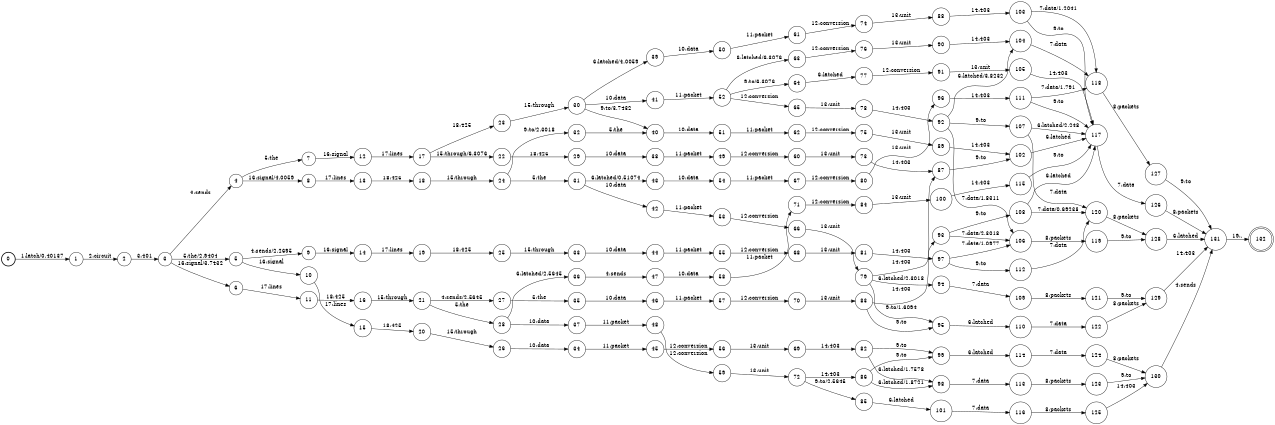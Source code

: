 digraph FST {
rankdir = LR;
size = "8.5,11";
label = "";
center = 1;
orientation = Portrait;
ranksep = "0.4";
nodesep = "0.25";
0 [label = "0", shape = circle, style = bold, fontsize = 14]
	0 -> 1 [label = "1:latch/0.40137", fontsize = 14];
1 [label = "1", shape = circle, style = solid, fontsize = 14]
	1 -> 2 [label = "2:circuit", fontsize = 14];
2 [label = "2", shape = circle, style = solid, fontsize = 14]
	2 -> 3 [label = "3:401", fontsize = 14];
3 [label = "3", shape = circle, style = solid, fontsize = 14]
	3 -> 4 [label = "4:sends", fontsize = 14];
	3 -> 5 [label = "5:the/2.9404", fontsize = 14];
	3 -> 6 [label = "16:signal/3.7432", fontsize = 14];
4 [label = "4", shape = circle, style = solid, fontsize = 14]
	4 -> 7 [label = "5:the", fontsize = 14];
	4 -> 8 [label = "16:signal/4.0059", fontsize = 14];
5 [label = "5", shape = circle, style = solid, fontsize = 14]
	5 -> 9 [label = "4:sends/2.2695", fontsize = 14];
	5 -> 10 [label = "16:signal", fontsize = 14];
6 [label = "6", shape = circle, style = solid, fontsize = 14]
	6 -> 11 [label = "17:lines", fontsize = 14];
7 [label = "7", shape = circle, style = solid, fontsize = 14]
	7 -> 12 [label = "16:signal", fontsize = 14];
8 [label = "8", shape = circle, style = solid, fontsize = 14]
	8 -> 13 [label = "17:lines", fontsize = 14];
9 [label = "9", shape = circle, style = solid, fontsize = 14]
	9 -> 14 [label = "16:signal", fontsize = 14];
10 [label = "10", shape = circle, style = solid, fontsize = 14]
	10 -> 15 [label = "17:lines", fontsize = 14];
11 [label = "11", shape = circle, style = solid, fontsize = 14]
	11 -> 16 [label = "18:425", fontsize = 14];
12 [label = "12", shape = circle, style = solid, fontsize = 14]
	12 -> 17 [label = "17:lines", fontsize = 14];
13 [label = "13", shape = circle, style = solid, fontsize = 14]
	13 -> 18 [label = "18:425", fontsize = 14];
14 [label = "14", shape = circle, style = solid, fontsize = 14]
	14 -> 19 [label = "17:lines", fontsize = 14];
15 [label = "15", shape = circle, style = solid, fontsize = 14]
	15 -> 20 [label = "18:425", fontsize = 14];
16 [label = "16", shape = circle, style = solid, fontsize = 14]
	16 -> 21 [label = "15:through", fontsize = 14];
17 [label = "17", shape = circle, style = solid, fontsize = 14]
	17 -> 22 [label = "15:through/6.3076", fontsize = 14];
	17 -> 23 [label = "18:425", fontsize = 14];
18 [label = "18", shape = circle, style = solid, fontsize = 14]
	18 -> 24 [label = "15:through", fontsize = 14];
19 [label = "19", shape = circle, style = solid, fontsize = 14]
	19 -> 25 [label = "18:425", fontsize = 14];
20 [label = "20", shape = circle, style = solid, fontsize = 14]
	20 -> 26 [label = "15:through", fontsize = 14];
21 [label = "21", shape = circle, style = solid, fontsize = 14]
	21 -> 27 [label = "4:sends/2.5645", fontsize = 14];
	21 -> 28 [label = "5:the", fontsize = 14];
22 [label = "22", shape = circle, style = solid, fontsize = 14]
	22 -> 29 [label = "18:425", fontsize = 14];
23 [label = "23", shape = circle, style = solid, fontsize = 14]
	23 -> 30 [label = "15:through", fontsize = 14];
24 [label = "24", shape = circle, style = solid, fontsize = 14]
	24 -> 31 [label = "5:the", fontsize = 14];
	24 -> 32 [label = "9:to/2.3018", fontsize = 14];
25 [label = "25", shape = circle, style = solid, fontsize = 14]
	25 -> 33 [label = "15:through", fontsize = 14];
26 [label = "26", shape = circle, style = solid, fontsize = 14]
	26 -> 34 [label = "10:data", fontsize = 14];
27 [label = "27", shape = circle, style = solid, fontsize = 14]
	27 -> 35 [label = "5:the", fontsize = 14];
28 [label = "28", shape = circle, style = solid, fontsize = 14]
	28 -> 36 [label = "6:latched/2.5645", fontsize = 14];
	28 -> 37 [label = "10:data", fontsize = 14];
29 [label = "29", shape = circle, style = solid, fontsize = 14]
	29 -> 38 [label = "10:data", fontsize = 14];
30 [label = "30", shape = circle, style = solid, fontsize = 14]
	30 -> 39 [label = "6:latched/4.0059", fontsize = 14];
	30 -> 40 [label = "9:to/3.7432", fontsize = 14];
	30 -> 41 [label = "10:data", fontsize = 14];
31 [label = "31", shape = circle, style = solid, fontsize = 14]
	31 -> 43 [label = "6:latched/0.51074", fontsize = 14];
	31 -> 42 [label = "10:data", fontsize = 14];
32 [label = "32", shape = circle, style = solid, fontsize = 14]
	32 -> 40 [label = "5:the", fontsize = 14];
33 [label = "33", shape = circle, style = solid, fontsize = 14]
	33 -> 44 [label = "10:data", fontsize = 14];
34 [label = "34", shape = circle, style = solid, fontsize = 14]
	34 -> 45 [label = "11:packet", fontsize = 14];
35 [label = "35", shape = circle, style = solid, fontsize = 14]
	35 -> 46 [label = "10:data", fontsize = 14];
36 [label = "36", shape = circle, style = solid, fontsize = 14]
	36 -> 47 [label = "4:sends", fontsize = 14];
37 [label = "37", shape = circle, style = solid, fontsize = 14]
	37 -> 48 [label = "11:packet", fontsize = 14];
38 [label = "38", shape = circle, style = solid, fontsize = 14]
	38 -> 49 [label = "11:packet", fontsize = 14];
39 [label = "39", shape = circle, style = solid, fontsize = 14]
	39 -> 50 [label = "10:data", fontsize = 14];
40 [label = "40", shape = circle, style = solid, fontsize = 14]
	40 -> 51 [label = "10:data", fontsize = 14];
41 [label = "41", shape = circle, style = solid, fontsize = 14]
	41 -> 52 [label = "11:packet", fontsize = 14];
42 [label = "42", shape = circle, style = solid, fontsize = 14]
	42 -> 53 [label = "11:packet", fontsize = 14];
43 [label = "43", shape = circle, style = solid, fontsize = 14]
	43 -> 54 [label = "10:data", fontsize = 14];
44 [label = "44", shape = circle, style = solid, fontsize = 14]
	44 -> 55 [label = "11:packet", fontsize = 14];
45 [label = "45", shape = circle, style = solid, fontsize = 14]
	45 -> 56 [label = "12:conversion", fontsize = 14];
46 [label = "46", shape = circle, style = solid, fontsize = 14]
	46 -> 57 [label = "11:packet", fontsize = 14];
47 [label = "47", shape = circle, style = solid, fontsize = 14]
	47 -> 58 [label = "10:data", fontsize = 14];
48 [label = "48", shape = circle, style = solid, fontsize = 14]
	48 -> 59 [label = "12:conversion", fontsize = 14];
49 [label = "49", shape = circle, style = solid, fontsize = 14]
	49 -> 60 [label = "12:conversion", fontsize = 14];
50 [label = "50", shape = circle, style = solid, fontsize = 14]
	50 -> 61 [label = "11:packet", fontsize = 14];
51 [label = "51", shape = circle, style = solid, fontsize = 14]
	51 -> 62 [label = "11:packet", fontsize = 14];
52 [label = "52", shape = circle, style = solid, fontsize = 14]
	52 -> 63 [label = "6:latched/6.3076", fontsize = 14];
	52 -> 64 [label = "9:to/6.3076", fontsize = 14];
	52 -> 65 [label = "12:conversion", fontsize = 14];
53 [label = "53", shape = circle, style = solid, fontsize = 14]
	53 -> 66 [label = "12:conversion", fontsize = 14];
54 [label = "54", shape = circle, style = solid, fontsize = 14]
	54 -> 67 [label = "11:packet", fontsize = 14];
55 [label = "55", shape = circle, style = solid, fontsize = 14]
	55 -> 68 [label = "12:conversion", fontsize = 14];
56 [label = "56", shape = circle, style = solid, fontsize = 14]
	56 -> 69 [label = "13:unit", fontsize = 14];
57 [label = "57", shape = circle, style = solid, fontsize = 14]
	57 -> 70 [label = "12:conversion", fontsize = 14];
58 [label = "58", shape = circle, style = solid, fontsize = 14]
	58 -> 71 [label = "11:packet", fontsize = 14];
59 [label = "59", shape = circle, style = solid, fontsize = 14]
	59 -> 72 [label = "13:unit", fontsize = 14];
60 [label = "60", shape = circle, style = solid, fontsize = 14]
	60 -> 73 [label = "13:unit", fontsize = 14];
61 [label = "61", shape = circle, style = solid, fontsize = 14]
	61 -> 74 [label = "12:conversion", fontsize = 14];
62 [label = "62", shape = circle, style = solid, fontsize = 14]
	62 -> 75 [label = "12:conversion", fontsize = 14];
63 [label = "63", shape = circle, style = solid, fontsize = 14]
	63 -> 76 [label = "12:conversion", fontsize = 14];
64 [label = "64", shape = circle, style = solid, fontsize = 14]
	64 -> 77 [label = "6:latched", fontsize = 14];
65 [label = "65", shape = circle, style = solid, fontsize = 14]
	65 -> 78 [label = "13:unit", fontsize = 14];
66 [label = "66", shape = circle, style = solid, fontsize = 14]
	66 -> 79 [label = "13:unit", fontsize = 14];
67 [label = "67", shape = circle, style = solid, fontsize = 14]
	67 -> 80 [label = "12:conversion", fontsize = 14];
68 [label = "68", shape = circle, style = solid, fontsize = 14]
	68 -> 81 [label = "13:unit", fontsize = 14];
69 [label = "69", shape = circle, style = solid, fontsize = 14]
	69 -> 82 [label = "14:403", fontsize = 14];
70 [label = "70", shape = circle, style = solid, fontsize = 14]
	70 -> 83 [label = "13:unit", fontsize = 14];
71 [label = "71", shape = circle, style = solid, fontsize = 14]
	71 -> 84 [label = "12:conversion", fontsize = 14];
72 [label = "72", shape = circle, style = solid, fontsize = 14]
	72 -> 85 [label = "9:to/2.5645", fontsize = 14];
	72 -> 86 [label = "14:403", fontsize = 14];
73 [label = "73", shape = circle, style = solid, fontsize = 14]
	73 -> 87 [label = "14:403", fontsize = 14];
74 [label = "74", shape = circle, style = solid, fontsize = 14]
	74 -> 88 [label = "13:unit", fontsize = 14];
75 [label = "75", shape = circle, style = solid, fontsize = 14]
	75 -> 89 [label = "13:unit", fontsize = 14];
76 [label = "76", shape = circle, style = solid, fontsize = 14]
	76 -> 90 [label = "13:unit", fontsize = 14];
77 [label = "77", shape = circle, style = solid, fontsize = 14]
	77 -> 91 [label = "12:conversion", fontsize = 14];
78 [label = "78", shape = circle, style = solid, fontsize = 14]
	78 -> 92 [label = "14:403", fontsize = 14];
79 [label = "79", shape = circle, style = solid, fontsize = 14]
	79 -> 94 [label = "6:latched/2.3018", fontsize = 14];
	79 -> 95 [label = "9:to/1.6094", fontsize = 14];
	79 -> 93 [label = "14:403", fontsize = 14];
80 [label = "80", shape = circle, style = solid, fontsize = 14]
	80 -> 96 [label = "13:unit", fontsize = 14];
81 [label = "81", shape = circle, style = solid, fontsize = 14]
	81 -> 97 [label = "14:403", fontsize = 14];
82 [label = "82", shape = circle, style = solid, fontsize = 14]
	82 -> 98 [label = "6:latched/1.7578", fontsize = 14];
	82 -> 99 [label = "9:to", fontsize = 14];
83 [label = "83", shape = circle, style = solid, fontsize = 14]
	83 -> 95 [label = "9:to", fontsize = 14];
	83 -> 87 [label = "14:403", fontsize = 14];
84 [label = "84", shape = circle, style = solid, fontsize = 14]
	84 -> 100 [label = "13:unit", fontsize = 14];
85 [label = "85", shape = circle, style = solid, fontsize = 14]
	85 -> 101 [label = "6:latched", fontsize = 14];
86 [label = "86", shape = circle, style = solid, fontsize = 14]
	86 -> 98 [label = "6:latched/1.8721", fontsize = 14];
	86 -> 99 [label = "9:to", fontsize = 14];
87 [label = "87", shape = circle, style = solid, fontsize = 14]
	87 -> 102 [label = "9:to", fontsize = 14];
88 [label = "88", shape = circle, style = solid, fontsize = 14]
	88 -> 103 [label = "14:403", fontsize = 14];
89 [label = "89", shape = circle, style = solid, fontsize = 14]
	89 -> 102 [label = "14:403", fontsize = 14];
90 [label = "90", shape = circle, style = solid, fontsize = 14]
	90 -> 104 [label = "14:403", fontsize = 14];
91 [label = "91", shape = circle, style = solid, fontsize = 14]
	91 -> 105 [label = "13:unit", fontsize = 14];
92 [label = "92", shape = circle, style = solid, fontsize = 14]
	92 -> 104 [label = "6:latched/3.8232", fontsize = 14];
	92 -> 107 [label = "9:to", fontsize = 14];
	92 -> 106 [label = "7:data/1.8311", fontsize = 14];
93 [label = "93", shape = circle, style = solid, fontsize = 14]
	93 -> 108 [label = "9:to", fontsize = 14];
	93 -> 106 [label = "7:data/2.3018", fontsize = 14];
94 [label = "94", shape = circle, style = solid, fontsize = 14]
	94 -> 109 [label = "7:data", fontsize = 14];
95 [label = "95", shape = circle, style = solid, fontsize = 14]
	95 -> 110 [label = "6:latched", fontsize = 14];
96 [label = "96", shape = circle, style = solid, fontsize = 14]
	96 -> 111 [label = "14:403", fontsize = 14];
97 [label = "97", shape = circle, style = solid, fontsize = 14]
	97 -> 112 [label = "9:to", fontsize = 14];
	97 -> 106 [label = "7:data/1.0977", fontsize = 14];
98 [label = "98", shape = circle, style = solid, fontsize = 14]
	98 -> 113 [label = "7:data", fontsize = 14];
99 [label = "99", shape = circle, style = solid, fontsize = 14]
	99 -> 114 [label = "6:latched", fontsize = 14];
100 [label = "100", shape = circle, style = solid, fontsize = 14]
	100 -> 115 [label = "14:403", fontsize = 14];
101 [label = "101", shape = circle, style = solid, fontsize = 14]
	101 -> 116 [label = "7:data", fontsize = 14];
102 [label = "102", shape = circle, style = solid, fontsize = 14]
	102 -> 117 [label = "6:latched", fontsize = 14];
103 [label = "103", shape = circle, style = solid, fontsize = 14]
	103 -> 117 [label = "9:to", fontsize = 14];
	103 -> 118 [label = "7:data/1.2041", fontsize = 14];
104 [label = "104", shape = circle, style = solid, fontsize = 14]
	104 -> 118 [label = "7:data", fontsize = 14];
105 [label = "105", shape = circle, style = solid, fontsize = 14]
	105 -> 117 [label = "14:403", fontsize = 14];
106 [label = "106", shape = circle, style = solid, fontsize = 14]
	106 -> 119 [label = "8:packets", fontsize = 14];
107 [label = "107", shape = circle, style = solid, fontsize = 14]
	107 -> 117 [label = "6:latched/2.248", fontsize = 14];
	107 -> 120 [label = "7:data", fontsize = 14];
108 [label = "108", shape = circle, style = solid, fontsize = 14]
	108 -> 117 [label = "6:latched", fontsize = 14];
	108 -> 120 [label = "7:data/0.69238", fontsize = 14];
109 [label = "109", shape = circle, style = solid, fontsize = 14]
	109 -> 121 [label = "8:packets", fontsize = 14];
110 [label = "110", shape = circle, style = solid, fontsize = 14]
	110 -> 122 [label = "7:data", fontsize = 14];
111 [label = "111", shape = circle, style = solid, fontsize = 14]
	111 -> 117 [label = "9:to", fontsize = 14];
	111 -> 118 [label = "7:data/1.791", fontsize = 14];
112 [label = "112", shape = circle, style = solid, fontsize = 14]
	112 -> 120 [label = "7:data", fontsize = 14];
113 [label = "113", shape = circle, style = solid, fontsize = 14]
	113 -> 123 [label = "8:packets", fontsize = 14];
114 [label = "114", shape = circle, style = solid, fontsize = 14]
	114 -> 124 [label = "7:data", fontsize = 14];
115 [label = "115", shape = circle, style = solid, fontsize = 14]
	115 -> 117 [label = "9:to", fontsize = 14];
116 [label = "116", shape = circle, style = solid, fontsize = 14]
	116 -> 125 [label = "8:packets", fontsize = 14];
117 [label = "117", shape = circle, style = solid, fontsize = 14]
	117 -> 126 [label = "7:data", fontsize = 14];
118 [label = "118", shape = circle, style = solid, fontsize = 14]
	118 -> 127 [label = "8:packets", fontsize = 14];
119 [label = "119", shape = circle, style = solid, fontsize = 14]
	119 -> 128 [label = "9:to", fontsize = 14];
120 [label = "120", shape = circle, style = solid, fontsize = 14]
	120 -> 128 [label = "8:packets", fontsize = 14];
121 [label = "121", shape = circle, style = solid, fontsize = 14]
	121 -> 129 [label = "9:to", fontsize = 14];
122 [label = "122", shape = circle, style = solid, fontsize = 14]
	122 -> 129 [label = "8:packets", fontsize = 14];
123 [label = "123", shape = circle, style = solid, fontsize = 14]
	123 -> 130 [label = "9:to", fontsize = 14];
124 [label = "124", shape = circle, style = solid, fontsize = 14]
	124 -> 130 [label = "8:packets", fontsize = 14];
125 [label = "125", shape = circle, style = solid, fontsize = 14]
	125 -> 130 [label = "14:403", fontsize = 14];
126 [label = "126", shape = circle, style = solid, fontsize = 14]
	126 -> 131 [label = "8:packets", fontsize = 14];
127 [label = "127", shape = circle, style = solid, fontsize = 14]
	127 -> 131 [label = "9:to", fontsize = 14];
128 [label = "128", shape = circle, style = solid, fontsize = 14]
	128 -> 131 [label = "6:latched", fontsize = 14];
129 [label = "129", shape = circle, style = solid, fontsize = 14]
	129 -> 131 [label = "14:403", fontsize = 14];
130 [label = "130", shape = circle, style = solid, fontsize = 14]
	130 -> 131 [label = "4:sends", fontsize = 14];
131 [label = "131", shape = circle, style = solid, fontsize = 14]
	131 -> 132 [label = "19:.", fontsize = 14];
132 [label = "132", shape = doublecircle, style = solid, fontsize = 14]
}
